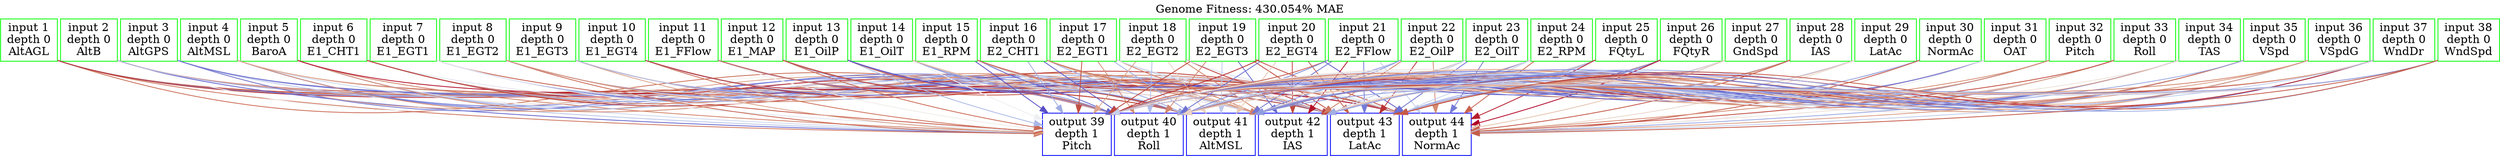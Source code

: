 digraph RNN {
labelloc="t";
label="Genome Fitness: 430.054% MAE";

	graph [pad="0.01", nodesep="0.05", ranksep="0.9"];
	{
		rank = source;
		node1 [shape=box,color=green,label="input 1\ndepth 0\nAltAGL"];
		node2 [shape=box,color=green,label="input 2\ndepth 0\nAltB"];
		node3 [shape=box,color=green,label="input 3\ndepth 0\nAltGPS"];
		node4 [shape=box,color=green,label="input 4\ndepth 0\nAltMSL"];
		node5 [shape=box,color=green,label="input 5\ndepth 0\nBaroA"];
		node6 [shape=box,color=green,label="input 6\ndepth 0\nE1_CHT1"];
		node7 [shape=box,color=green,label="input 7\ndepth 0\nE1_EGT1"];
		node8 [shape=box,color=green,label="input 8\ndepth 0\nE1_EGT2"];
		node9 [shape=box,color=green,label="input 9\ndepth 0\nE1_EGT3"];
		node10 [shape=box,color=green,label="input 10\ndepth 0\nE1_EGT4"];
		node11 [shape=box,color=green,label="input 11\ndepth 0\nE1_FFlow"];
		node12 [shape=box,color=green,label="input 12\ndepth 0\nE1_MAP"];
		node13 [shape=box,color=green,label="input 13\ndepth 0\nE1_OilP"];
		node14 [shape=box,color=green,label="input 14\ndepth 0\nE1_OilT"];
		node15 [shape=box,color=green,label="input 15\ndepth 0\nE1_RPM"];
		node16 [shape=box,color=green,label="input 16\ndepth 0\nE2_CHT1"];
		node17 [shape=box,color=green,label="input 17\ndepth 0\nE2_EGT1"];
		node18 [shape=box,color=green,label="input 18\ndepth 0\nE2_EGT2"];
		node19 [shape=box,color=green,label="input 19\ndepth 0\nE2_EGT3"];
		node20 [shape=box,color=green,label="input 20\ndepth 0\nE2_EGT4"];
		node21 [shape=box,color=green,label="input 21\ndepth 0\nE2_FFlow"];
		node22 [shape=box,color=green,label="input 22\ndepth 0\nE2_OilP"];
		node23 [shape=box,color=green,label="input 23\ndepth 0\nE2_OilT"];
		node24 [shape=box,color=green,label="input 24\ndepth 0\nE2_RPM"];
		node25 [shape=box,color=green,label="input 25\ndepth 0\nFQtyL"];
		node26 [shape=box,color=green,label="input 26\ndepth 0\nFQtyR"];
		node27 [shape=box,color=green,label="input 27\ndepth 0\nGndSpd"];
		node28 [shape=box,color=green,label="input 28\ndepth 0\nIAS"];
		node29 [shape=box,color=green,label="input 29\ndepth 0\nLatAc"];
		node30 [shape=box,color=green,label="input 30\ndepth 0\nNormAc"];
		node31 [shape=box,color=green,label="input 31\ndepth 0\nOAT"];
		node32 [shape=box,color=green,label="input 32\ndepth 0\nPitch"];
		node33 [shape=box,color=green,label="input 33\ndepth 0\nRoll"];
		node34 [shape=box,color=green,label="input 34\ndepth 0\nTAS"];
		node35 [shape=box,color=green,label="input 35\ndepth 0\nVSpd"];
		node36 [shape=box,color=green,label="input 36\ndepth 0\nVSpdG"];
		node37 [shape=box,color=green,label="input 37\ndepth 0\nWndDr"];
		node38 [shape=box,color=green,label="input 38\ndepth 0\nWndSpd"];
	}

	{
		rank = sink;
		node39 [shape=box,color=blue,label="output 39\ndepth 1\nPitch"];
		node40 [shape=box,color=blue,label="output 40\ndepth 1\nRoll"];
		node41 [shape=box,color=blue,label="output 41\ndepth 1\nAltMSL"];
		node42 [shape=box,color=blue,label="output 42\ndepth 1\nIAS"];
		node43 [shape=box,color=blue,label="output 43\ndepth 1\nLatAc"];
		node44 [shape=box,color=blue,label="output 44\ndepth 1\nNormAc"];
	}

	node1 -> node2 -> node3 -> node4 -> node5 -> node6 -> node7 -> node8 -> node9 -> node10 -> node11 -> node12 -> node13 -> node14 -> node15 -> node16 -> node17 -> node18 -> node19 -> node20 -> node21 -> node22 -> node23 -> node24 -> node25 -> node26 -> node27 -> node28 -> node29 -> node30 -> node31 -> node32 -> node33 -> node34 -> node35 -> node36 -> node37 -> node38 [style=invis];


	node39 -> node40 -> node41 -> node42 -> node43 -> node44 [style=invis];



	node1 -> node39 [color="#ce755d"]; /* weight: 0.311149 */
	node2 -> node39 [color="#6666ce"]; /* weight: -0.419002 */
	node3 -> node39 [color="#b9c5e9"]; /* weight: -0.140817 */
	node4 -> node39 [color="#ced7ed"]; /* weight: -0.0856575 */
	node5 -> node39 [color="#d28269"]; /* weight: 0.278455 */
	node6 -> node39 [color="#e2e6f0"]; /* weight: -0.0391473 */
	node7 -> node39 [color="#c55948"]; /* weight: 0.372433 */
	node8 -> node39 [color="#c96752"]; /* weight: 0.338985 */
	node9 -> node39 [color="#dba28a"]; /* weight: 0.201308 */
	node10 -> node39 [color="#cc7059"]; /* weight: 0.322941 */
	node11 -> node39 [color="#f0ece8"]; /* weight: 0.0147746 */
	node12 -> node39 [color="#ca6954"]; /* weight: 0.337281 */
	node13 -> node39 [color="#aab8e6"]; /* weight: -0.180651 */
	node14 -> node39 [color="#eeeff2"]; /* weight: -0.0125142 */
	node15 -> node39 [color="#594fc4"]; /* weight: -0.480057 */
	node16 -> node39 [color="#9eace4"]; /* weight: -0.21597 */
	node17 -> node39 [color="#c14e41"]; /* weight: 0.392858 */
	node18 -> node39 [color="#dca58d"]; /* weight: 0.19283 */
	node19 -> node39 [color="#bf483d"]; /* weight: 0.405133 */
	node20 -> node39 [color="#b82d31"]; /* weight: 0.453473 */
	node21 -> node39 [color="#c55948"]; /* weight: 0.37048 */
	node22 -> node39 [color="#8a97de"]; /* weight: -0.27986 */
	node23 -> node39 [color="#e1b59f"]; /* weight: 0.154259 */
	node24 -> node39 [color="#c8624e"]; /* weight: 0.352019 */
	node25 -> node39 [color="#e5c4b2"]; /* weight: 0.114696 */
	node26 -> node39 [color="#c3ceeb"]; /* weight: -0.112292 */
	node27 -> node39 [color="#5c55c7"]; /* weight: -0.464973 */
	node28 -> node39 [color="#7f8ada"]; /* weight: -0.317429 */
	node29 -> node39 [color="#d4896f"]; /* weight: 0.264123 */
	node30 -> node39 [color="#5e5ac8"]; /* weight: -0.453355 */
	node31 -> node39 [color="#deaa93"]; /* weight: 0.181811 */
	node32 -> node39 [color="#e4c0ad"]; /* weight: 0.12878 */
	node33 -> node39 [color="#cc7059"]; /* weight: 0.322358 */
	node34 -> node39 [color="#d8dfee"]; /* weight: -0.0639824 */
	node35 -> node39 [color="#eee2db"]; /* weight: 0.038791 */
	node36 -> node39 [color="#d3856c"]; /* weight: 0.269594 */
	node37 -> node39 [color="#b82f31"]; /* weight: 0.44922 */
	node38 -> node39 [color="#c6d1ec"]; /* weight: -0.106866 */
	node1 -> node40 [color="#cb6d56"]; /* weight: 0.32954 */
	node2 -> node40 [color="#f1f2f2"]; /* weight: -0.00350729 */
	node3 -> node40 [color="#dba28a"]; /* weight: 0.203066 */
	node4 -> node40 [color="#777fd7"]; /* weight: -0.347298 */
	node5 -> node40 [color="#efe7e2"]; /* weight: 0.0285321 */
	node6 -> node40 [color="#b6242e"]; /* weight: 0.465124 */
	node7 -> node40 [color="#c6d1ec"]; /* weight: -0.105713 */
	node8 -> node40 [color="#ede1d9"]; /* weight: 0.0436047 */
	node9 -> node40 [color="#b4c1e8"]; /* weight: -0.153434 */
	node10 -> node40 [color="#b20f29"]; /* weight: 0.482412 */
	node11 -> node40 [color="#eee4dd"]; /* weight: 0.0330122 */
	node12 -> node40 [color="#8692dd"]; /* weight: -0.293679 */
	node13 -> node40 [color="#c45747"]; /* weight: 0.374204 */
	node14 -> node40 [color="#8e9bdf"]; /* weight: -0.267773 */
	node15 -> node40 [color="#6565cd"]; /* weight: -0.424062 */
	node16 -> node40 [color="#5e5ac8"]; /* weight: -0.45385 */
	node17 -> node40 [color="#d68f76"]; /* weight: 0.247775 */
	node18 -> node40 [color="#b0bde8"]; /* weight: -0.165643 */
	node19 -> node40 [color="#d3876e"]; /* weight: 0.267027 */
	node20 -> node40 [color="#6e73d2"]; /* weight: -0.384701 */
	node21 -> node40 [color="#818cdb"]; /* weight: -0.311039 */
	node22 -> node40 [color="#c2cdeb"]; /* weight: -0.116349 */
	node23 -> node40 [color="#b1bfe8"]; /* weight: -0.158993 */
	node24 -> node40 [color="#8c98de"]; /* weight: -0.273796 */
	node25 -> node40 [color="#ced7ed"]; /* weight: -0.0879447 */
	node26 -> node40 [color="#bd4039"]; /* weight: 0.421586 */
	node27 -> node40 [color="#dda891"]; /* weight: 0.184494 */
	node28 -> node40 [color="#777fd7"]; /* weight: -0.348526 */
	node29 -> node40 [color="#6666ce"]; /* weight: -0.419255 */
	node30 -> node40 [color="#6768ce"]; /* weight: -0.413008 */
	node31 -> node40 [color="#b72a30"]; /* weight: 0.455381 */
	node32 -> node40 [color="#cc7059"]; /* weight: 0.32108 */
	node33 -> node40 [color="#d99980"]; /* weight: 0.224397 */
	node34 -> node40 [color="#a9b7e6"]; /* weight: -0.184968 */
	node35 -> node40 [color="#6f74d3"]; /* weight: -0.381063 */
	node36 -> node40 [color="#db9f86"]; /* weight: 0.209707 */
	node37 -> node40 [color="#dba188"]; /* weight: 0.206726 */
	node38 -> node40 [color="#ead3c6"]; /* weight: 0.0759705 */
	node1 -> node41 [color="#be443b"]; /* weight: 0.414462 */
	node2 -> node41 [color="#c04a3e"]; /* weight: 0.402666 */
	node3 -> node41 [color="#757cd6"]; /* weight: -0.354757 */
	node4 -> node41 [color="#7177d4"]; /* weight: -0.372953 */
	node5 -> node41 [color="#b3c0e8"]; /* weight: -0.156756 */
	node6 -> node41 [color="#da9d85"]; /* weight: 0.214758 */
	node7 -> node41 [color="#e9ebf1"]; /* weight: -0.0226783 */
	node8 -> node41 [color="#c45645"]; /* weight: 0.37851 */
	node9 -> node41 [color="#6d71d2"]; /* weight: -0.389332 */
	node10 -> node41 [color="#f0ece8"]; /* weight: 0.0167161 */
	node11 -> node41 [color="#b20f29"]; /* weight: 0.484816 */
	node12 -> node41 [color="#bf463c"]; /* weight: 0.411439 */
	node13 -> node41 [color="#c55948"]; /* weight: 0.372484 */
	node14 -> node41 [color="#818cdb"]; /* weight: -0.309549 */
	node15 -> node41 [color="#dde3ef"]; /* weight: -0.0516866 */
	node16 -> node41 [color="#9caae3"]; /* weight: -0.221773 */
	node17 -> node41 [color="#a2b0e5"]; /* weight: -0.202909 */
	node18 -> node41 [color="#e8cfc0"]; /* weight: 0.087332 */
	node19 -> node41 [color="#bfcaea"]; /* weight: -0.12619 */
	node20 -> node41 [color="#e6c6b4"]; /* weight: 0.112896 */
	node21 -> node41 [color="#7278d4"]; /* weight: -0.368194 */
	node22 -> node41 [color="#8996de"]; /* weight: -0.282521 */
	node23 -> node41 [color="#eddfd7"]; /* weight: 0.045856 */
	node24 -> node41 [color="#97a4e2"]; /* weight: -0.237043 */
	node25 -> node41 [color="#a4b1e5"]; /* weight: -0.199322 */
	node26 -> node41 [color="#6565cd"]; /* weight: -0.421 */
	node27 -> node41 [color="#eddfd7"]; /* weight: 0.048139 */
	node28 -> node41 [color="#c55b49"]; /* weight: 0.367034 */
	node29 -> node41 [color="#7075d3"]; /* weight: -0.374871 */
	node30 -> node41 [color="#7b84d8"]; /* weight: -0.331782 */
	node31 -> node41 [color="#6666ce"]; /* weight: -0.418917 */
	node32 -> node41 [color="#93a0e1"]; /* weight: -0.248583 */
	node33 -> node41 [color="#8996de"]; /* weight: -0.281412 */
	node34 -> node41 [color="#6565cd"]; /* weight: -0.42136 */
	node35 -> node41 [color="#a6b4e6"]; /* weight: -0.193197 */
	node36 -> node41 [color="#da9c83"]; /* weight: 0.214876 */
	node37 -> node41 [color="#7b84d8"]; /* weight: -0.331469 */
	node38 -> node41 [color="#909ee0"]; /* weight: -0.258385 */
	node1 -> node42 [color="#ce755d"]; /* weight: 0.30835 */
	node2 -> node42 [color="#e7eaf1"]; /* weight: -0.0266118 */
	node3 -> node42 [color="#f2f0ef"]; /* weight: 0.00220764 */
	node4 -> node42 [color="#d69177"]; /* weight: 0.243803 */
	node5 -> node42 [color="#b0bde8"]; /* weight: -0.16586 */
	node6 -> node42 [color="#93a0e1"]; /* weight: -0.250368 */
	node7 -> node42 [color="#7177d4"]; /* weight: -0.373405 */
	node8 -> node42 [color="#8692dd"]; /* weight: -0.292179 */
	node9 -> node42 [color="#d9e0ef"]; /* weight: -0.0586187 */
	node10 -> node42 [color="#e4c1af"]; /* weight: 0.122679 */
	node11 -> node42 [color="#b6c2e9"]; /* weight: -0.147216 */
	node12 -> node42 [color="#c3ceeb"]; /* weight: -0.113041 */
	node13 -> node42 [color="#c8d2ec"]; /* weight: -0.102098 */
	node14 -> node42 [color="#e8cfc0"]; /* weight: 0.0877237 */
	node15 -> node42 [color="#d48a71"]; /* weight: 0.260765 */
	node16 -> node42 [color="#dfaf98"]; /* weight: 0.170732 */
	node17 -> node42 [color="#d07d65"]; /* weight: 0.291995 */
	node18 -> node42 [color="#d2846b"]; /* weight: 0.276578 */
	node19 -> node42 [color="#6869cf"]; /* weight: -0.411955 */
	node20 -> node42 [color="#bf483d"]; /* weight: 0.405736 */
	node21 -> node42 [color="#b3152a"]; /* weight: 0.481525 */
	node22 -> node42 [color="#cf7a62"]; /* weight: 0.299001 */
	node23 -> node42 [color="#c5cfeb"]; /* weight: -0.108363 */
	node24 -> node42 [color="#e9ebf1"]; /* weight: -0.0240622 */
	node25 -> node42 [color="#e7c9b8"]; /* weight: 0.10285 */
	node26 -> node42 [color="#e5c3b0"]; /* weight: 0.120651 */
	node27 -> node42 [color="#ecdcd3"]; /* weight: 0.0550989 */
	node28 -> node42 [color="#e1b59f"]; /* weight: 0.154371 */
	node29 -> node42 [color="#f2f0ef"]; /* weight: 0.00372367 */
	node30 -> node42 [color="#848fdc"]; /* weight: -0.302782 */
	node31 -> node42 [color="#c2cdeb"]; /* weight: -0.119315 */
	node32 -> node42 [color="#adbbe7"]; /* weight: -0.170353 */
	node33 -> node42 [color="#f1edeb"]; /* weight: 0.0117038 */
	node34 -> node42 [color="#747bd5"]; /* weight: -0.36139 */
	node35 -> node42 [color="#c55948"]; /* weight: 0.369952 */
	node36 -> node42 [color="#6a6dd0"]; /* weight: -0.400416 */
	node37 -> node42 [color="#7e88da"]; /* weight: -0.321783 */
	node38 -> node42 [color="#a1afe4"]; /* weight: -0.208709 */
	node1 -> node43 [color="#7a83d8"]; /* weight: -0.33846 */
	node2 -> node43 [color="#cc7059"]; /* weight: 0.320601 */
	node3 -> node43 [color="#6c70d1"]; /* weight: -0.390681 */
	node4 -> node43 [color="#c55b49"]; /* weight: 0.367655 */
	node5 -> node43 [color="#d4896f"]; /* weight: 0.263648 */
	node6 -> node43 [color="#d17f66"]; /* weight: 0.284503 */
	node7 -> node43 [color="#9caae3"]; /* weight: -0.222263 */
	node8 -> node43 [color="#eee4dd"]; /* weight: 0.0347545 */
	node9 -> node43 [color="#c65d4a"]; /* weight: 0.364538 */
	node10 -> node43 [color="#6565cd"]; /* weight: -0.424347 */
	node11 -> node43 [color="#5a52c5"]; /* weight: -0.475363 */
	node12 -> node43 [color="#b4192b"]; /* weight: 0.476451 */
	node13 -> node43 [color="#625fcb"]; /* weight: -0.436968 */
	node14 -> node43 [color="#c3ceeb"]; /* weight: -0.111642 */
	node15 -> node43 [color="#d8dfee"]; /* weight: -0.0630077 */
	node16 -> node43 [color="#d3856c"]; /* weight: 0.272571 */
	node17 -> node43 [color="#c9d3ec"]; /* weight: -0.0972851 */
	node18 -> node43 [color="#bc3b37"]; /* weight: 0.427717 */
	node19 -> node43 [color="#c14c3f"]; /* weight: 0.400456 */
	node20 -> node43 [color="#c65f4c"]; /* weight: 0.360624 */
	node21 -> node43 [color="#747bd5"]; /* weight: -0.360158 */
	node22 -> node43 [color="#b93232"]; /* weight: 0.444658 */
	node23 -> node43 [color="#6f74d3"]; /* weight: -0.381562 */
	node24 -> node43 [color="#c8d2ec"]; /* weight: -0.103311 */
	node25 -> node43 [color="#a0aee4"]; /* weight: -0.211085 */
	node26 -> node43 [color="#828edb"]; /* weight: -0.305089 */
	node27 -> node43 [color="#dde3ef"]; /* weight: -0.0520414 */
	node28 -> node43 [color="#d99980"]; /* weight: 0.22582 */
	node29 -> node43 [color="#e8cfc0"]; /* weight: 0.0887917 */
	node30 -> node43 [color="#bdc9ea"]; /* weight: -0.129471 */
	node31 -> node43 [color="#7075d3"]; /* weight: -0.375761 */
	node32 -> node43 [color="#d3856c"]; /* weight: 0.272549 */
	node33 -> node43 [color="#dba28a"]; /* weight: 0.199604 */
	node34 -> node43 [color="#db9f86"]; /* weight: 0.207454 */
	node35 -> node43 [color="#ce775f"]; /* weight: 0.304244 */
	node36 -> node43 [color="#dca48c"]; /* weight: 0.199009 */
	node37 -> node43 [color="#b6242e"]; /* weight: 0.462816 */
	node38 -> node43 [color="#c55948"]; /* weight: 0.370831 */
	node1 -> node44 [color="#b93232"]; /* weight: 0.445759 */
	node2 -> node44 [color="#acb9e7"]; /* weight: -0.176836 */
	node3 -> node44 [color="#6f74d3"]; /* weight: -0.378174 */
	node4 -> node44 [color="#e0b29c"]; /* weight: 0.161228 */
	node5 -> node44 [color="#b20f29"]; /* weight: 0.483101 */
	node6 -> node44 [color="#bc3b37"]; /* weight: 0.428619 */
	node7 -> node44 [color="#f1f2f2"]; /* weight: -0.00233414 */
	node8 -> node44 [color="#d48a71"]; /* weight: 0.260203 */
	node9 -> node44 [color="#bcc8ea"]; /* weight: -0.134918 */
	node10 -> node44 [color="#bc3e38"]; /* weight: 0.425495 */
	node11 -> node44 [color="#cc7059"]; /* weight: 0.319732 */
	node12 -> node44 [color="#c35444"]; /* weight: 0.383871 */
	node13 -> node44 [color="#5548c1"]; /* weight: -0.499053 */
	node14 -> node44 [color="#dfaf98"]; /* weight: 0.170342 */
	node15 -> node44 [color="#c35444"]; /* weight: 0.384083 */
	node16 -> node44 [color="#d07d65"]; /* weight: 0.290629 */
	node17 -> node44 [color="#dbe1ef"]; /* weight: -0.0556059 */
	node18 -> node44 [color="#d8dfee"]; /* weight: -0.0630243 */
	node19 -> node44 [color="#c25243"]; /* weight: 0.386304 */
	node20 -> node44 [color="#5f5bc9"]; /* weight: -0.451359 */
	node21 -> node44 [color="#c3ceeb"]; /* weight: -0.112004 */
	node22 -> node44 [color="#d58c73"]; /* weight: 0.257119 */
	node23 -> node44 [color="#757cd6"]; /* weight: -0.354497 */
	node24 -> node44 [color="#c86450"]; /* weight: 0.348712 */
	node25 -> node44 [color="#b51d2c"]; /* weight: 0.473023 */
	node26 -> node44 [color="#b10127"]; /* weight: 0.493425 */
	node27 -> node44 [color="#e5c3b0"]; /* weight: 0.119599 */
	node28 -> node44 [color="#c35444"]; /* weight: 0.384116 */
	node29 -> node44 [color="#ead6cb"]; /* weight: 0.06859 */
	node30 -> node44 [color="#c55948"]; /* weight: 0.373356 */
	node31 -> node44 [color="#e9ebf1"]; /* weight: -0.0235699 */
	node32 -> node44 [color="#d58c73"]; /* weight: 0.255284 */
	node33 -> node44 [color="#c14c3f"]; /* weight: 0.397381 */
	node34 -> node44 [color="#ede1d9"]; /* weight: 0.0423099 */
	node35 -> node44 [color="#9aa8e3"]; /* weight: -0.227597 */
	node36 -> node44 [color="#da9d85"]; /* weight: 0.212628 */
	node37 -> node44 [color="#c0cceb"]; /* weight: -0.120212 */
	node38 -> node44 [color="#c55b49"]; /* weight: 0.366767 */


}
